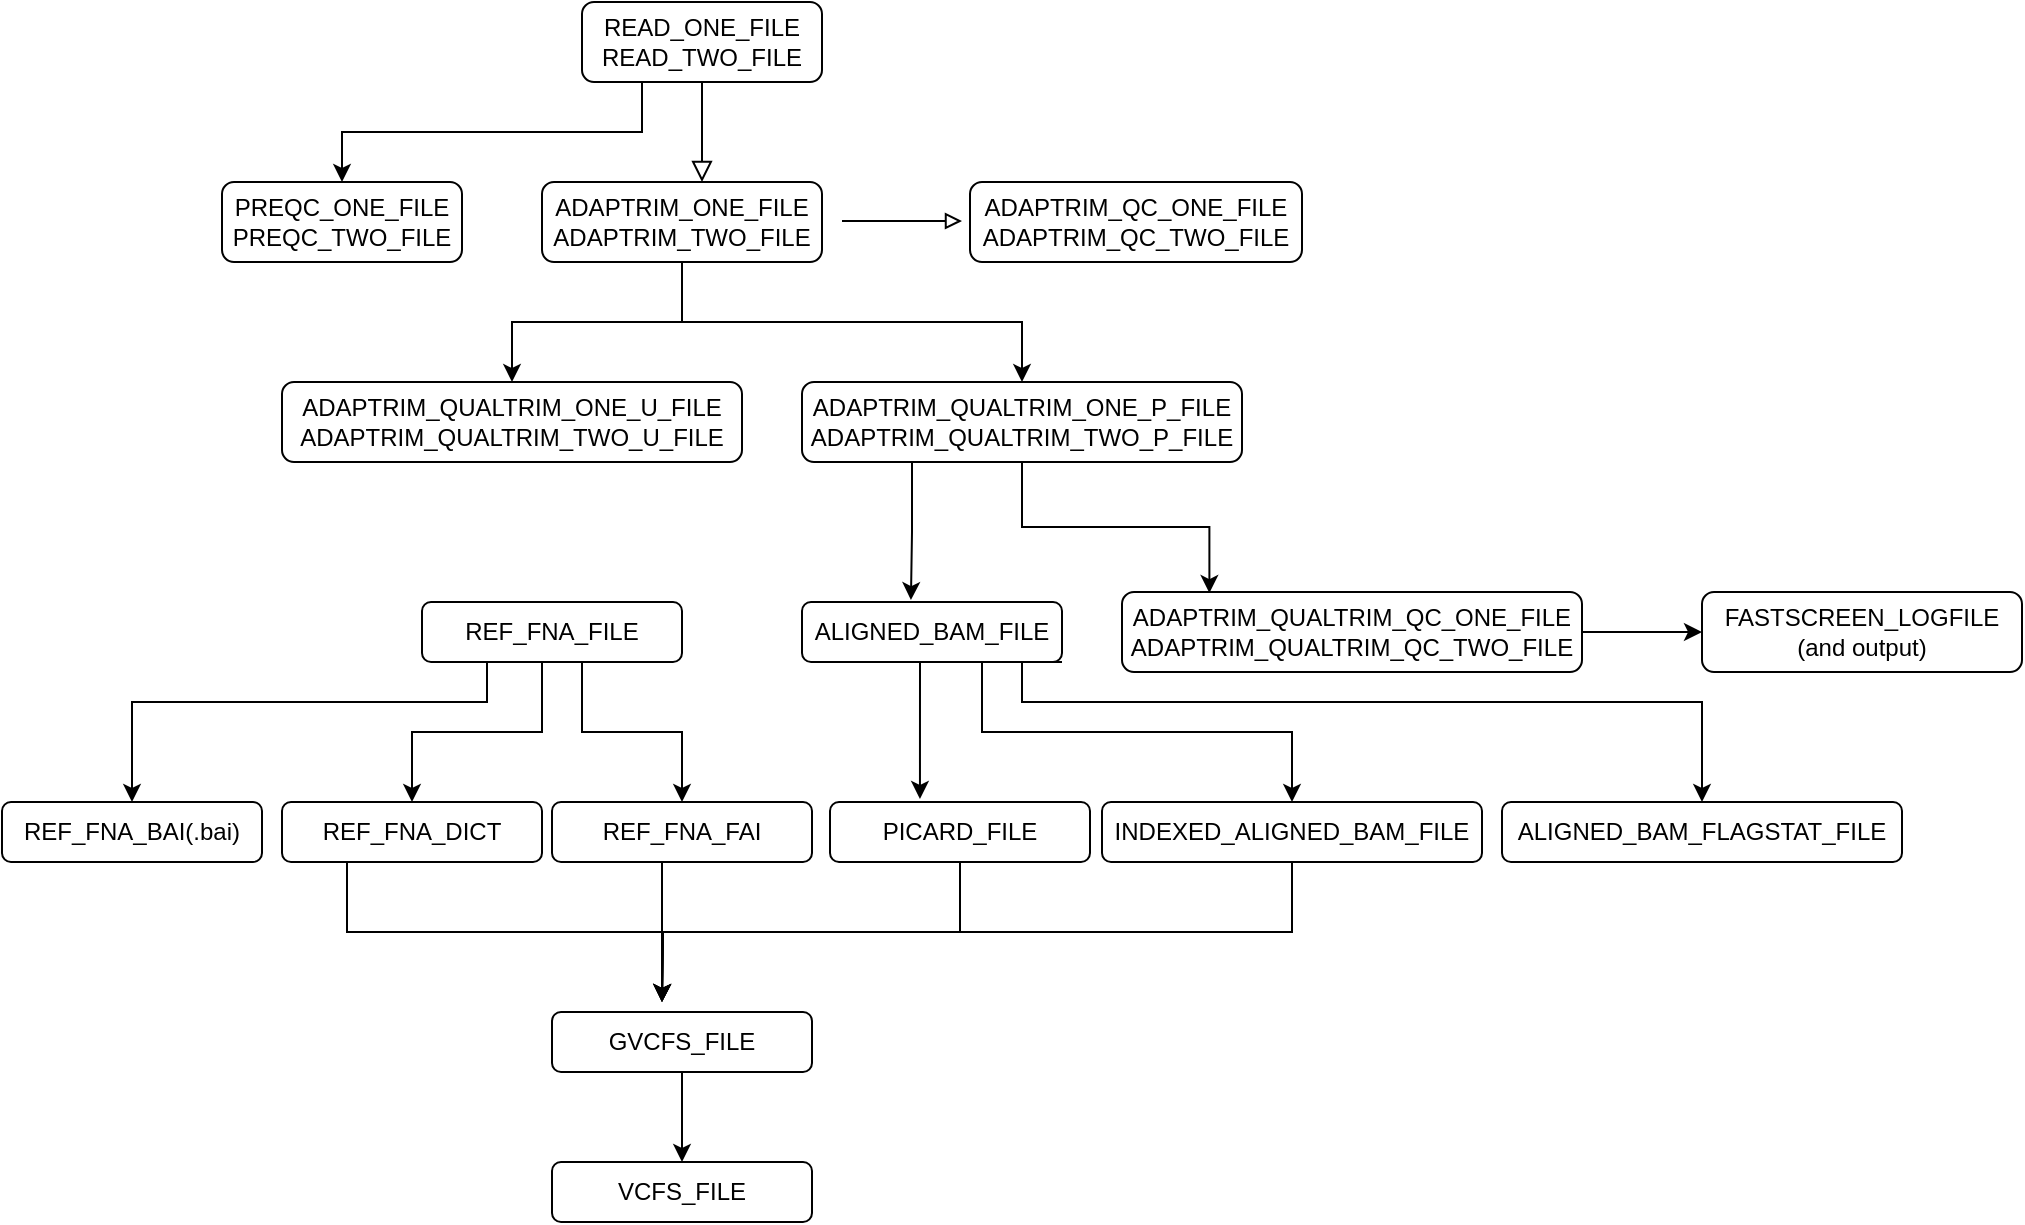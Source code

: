<mxfile version="21.7.4" type="github">
  <diagram id="C5RBs43oDa-KdzZeNtuy" name="Page-1">
    <mxGraphModel dx="2261" dy="754" grid="1" gridSize="10" guides="1" tooltips="1" connect="1" arrows="1" fold="1" page="1" pageScale="1" pageWidth="827" pageHeight="1169" math="0" shadow="0">
      <root>
        <mxCell id="WIyWlLk6GJQsqaUBKTNV-0" />
        <mxCell id="WIyWlLk6GJQsqaUBKTNV-1" parent="WIyWlLk6GJQsqaUBKTNV-0" />
        <mxCell id="WIyWlLk6GJQsqaUBKTNV-2" value="" style="rounded=0;html=1;jettySize=auto;orthogonalLoop=1;fontSize=11;endArrow=block;endFill=0;endSize=8;strokeWidth=1;shadow=0;labelBackgroundColor=none;edgeStyle=orthogonalEdgeStyle;" parent="WIyWlLk6GJQsqaUBKTNV-1" source="WIyWlLk6GJQsqaUBKTNV-3" edge="1">
          <mxGeometry relative="1" as="geometry">
            <mxPoint x="220" y="170" as="targetPoint" />
          </mxGeometry>
        </mxCell>
        <mxCell id="E_FX0O6t2X5vjsXRIca_-51" style="edgeStyle=orthogonalEdgeStyle;rounded=0;orthogonalLoop=1;jettySize=auto;html=1;exitX=0.25;exitY=1;exitDx=0;exitDy=0;" edge="1" parent="WIyWlLk6GJQsqaUBKTNV-1" source="WIyWlLk6GJQsqaUBKTNV-3" target="E_FX0O6t2X5vjsXRIca_-50">
          <mxGeometry relative="1" as="geometry" />
        </mxCell>
        <mxCell id="WIyWlLk6GJQsqaUBKTNV-3" value="READ_ONE_FILE READ_TWO_FILE" style="rounded=1;whiteSpace=wrap;html=1;fontSize=12;glass=0;strokeWidth=1;shadow=0;" parent="WIyWlLk6GJQsqaUBKTNV-1" vertex="1">
          <mxGeometry x="160" y="80" width="120" height="40" as="geometry" />
        </mxCell>
        <mxCell id="WIyWlLk6GJQsqaUBKTNV-7" value="ADAPTRIM_QC_ONE_FILE&lt;br&gt;ADAPTRIM_QC_TWO_FILE" style="rounded=1;whiteSpace=wrap;html=1;fontSize=12;glass=0;strokeWidth=1;shadow=0;" parent="WIyWlLk6GJQsqaUBKTNV-1" vertex="1">
          <mxGeometry x="354" y="170" width="166" height="40" as="geometry" />
        </mxCell>
        <mxCell id="E_FX0O6t2X5vjsXRIca_-56" style="edgeStyle=orthogonalEdgeStyle;rounded=0;orthogonalLoop=1;jettySize=auto;html=1;exitX=1;exitY=0.5;exitDx=0;exitDy=0;entryX=0;entryY=0.5;entryDx=0;entryDy=0;" edge="1" parent="WIyWlLk6GJQsqaUBKTNV-1" source="WIyWlLk6GJQsqaUBKTNV-11" target="E_FX0O6t2X5vjsXRIca_-55">
          <mxGeometry relative="1" as="geometry" />
        </mxCell>
        <mxCell id="WIyWlLk6GJQsqaUBKTNV-11" value="&lt;div&gt;ADAPTRIM_QUALTRIM_QC_ONE_FILE&lt;/div&gt;&lt;div&gt;ADAPTRIM_QUALTRIM_QC_TWO_FILE&lt;/div&gt;" style="rounded=1;whiteSpace=wrap;html=1;fontSize=12;glass=0;strokeWidth=1;shadow=0;" parent="WIyWlLk6GJQsqaUBKTNV-1" vertex="1">
          <mxGeometry x="430" y="375" width="230" height="40" as="geometry" />
        </mxCell>
        <mxCell id="WIyWlLk6GJQsqaUBKTNV-12" value="ADAPTRIM_QUALTRIM_ONE_U_FILE&lt;br style=&quot;border-color: var(--border-color);&quot;&gt;ADAPTRIM_QUALTRIM_TWO_U_FILE" style="rounded=1;whiteSpace=wrap;html=1;fontSize=12;glass=0;strokeWidth=1;shadow=0;" parent="WIyWlLk6GJQsqaUBKTNV-1" vertex="1">
          <mxGeometry x="10" y="270" width="230" height="40" as="geometry" />
        </mxCell>
        <mxCell id="E_FX0O6t2X5vjsXRIca_-14" style="edgeStyle=orthogonalEdgeStyle;rounded=0;orthogonalLoop=1;jettySize=auto;html=1;exitX=0.5;exitY=1;exitDx=0;exitDy=0;entryX=0.5;entryY=0;entryDx=0;entryDy=0;" edge="1" parent="WIyWlLk6GJQsqaUBKTNV-1" source="E_FX0O6t2X5vjsXRIca_-2" target="WIyWlLk6GJQsqaUBKTNV-12">
          <mxGeometry relative="1" as="geometry" />
        </mxCell>
        <mxCell id="E_FX0O6t2X5vjsXRIca_-15" style="edgeStyle=orthogonalEdgeStyle;rounded=0;orthogonalLoop=1;jettySize=auto;html=1;exitX=0.5;exitY=1;exitDx=0;exitDy=0;entryX=0.5;entryY=0;entryDx=0;entryDy=0;" edge="1" parent="WIyWlLk6GJQsqaUBKTNV-1" source="E_FX0O6t2X5vjsXRIca_-2" target="E_FX0O6t2X5vjsXRIca_-7">
          <mxGeometry relative="1" as="geometry" />
        </mxCell>
        <mxCell id="E_FX0O6t2X5vjsXRIca_-2" value="ADAPTRIM_ONE_FILE&lt;br style=&quot;border-color: var(--border-color);&quot;&gt;ADAPTRIM_TWO_FILE" style="rounded=1;whiteSpace=wrap;html=1;" vertex="1" parent="WIyWlLk6GJQsqaUBKTNV-1">
          <mxGeometry x="140" y="170" width="140" height="40" as="geometry" />
        </mxCell>
        <mxCell id="E_FX0O6t2X5vjsXRIca_-6" value="" style="endArrow=block;html=1;rounded=0;endFill=0;" edge="1" parent="WIyWlLk6GJQsqaUBKTNV-1">
          <mxGeometry width="50" height="50" relative="1" as="geometry">
            <mxPoint x="290" y="189.5" as="sourcePoint" />
            <mxPoint x="350" y="189.5" as="targetPoint" />
          </mxGeometry>
        </mxCell>
        <mxCell id="E_FX0O6t2X5vjsXRIca_-36" style="edgeStyle=orthogonalEdgeStyle;rounded=0;orthogonalLoop=1;jettySize=auto;html=1;exitX=0.25;exitY=1;exitDx=0;exitDy=0;entryX=0.419;entryY=-0.033;entryDx=0;entryDy=0;entryPerimeter=0;" edge="1" parent="WIyWlLk6GJQsqaUBKTNV-1" source="E_FX0O6t2X5vjsXRIca_-7" target="E_FX0O6t2X5vjsXRIca_-18">
          <mxGeometry relative="1" as="geometry" />
        </mxCell>
        <mxCell id="E_FX0O6t2X5vjsXRIca_-54" style="edgeStyle=orthogonalEdgeStyle;rounded=0;orthogonalLoop=1;jettySize=auto;html=1;exitX=0.5;exitY=1;exitDx=0;exitDy=0;entryX=0.19;entryY=0.013;entryDx=0;entryDy=0;entryPerimeter=0;" edge="1" parent="WIyWlLk6GJQsqaUBKTNV-1" source="E_FX0O6t2X5vjsXRIca_-7" target="WIyWlLk6GJQsqaUBKTNV-11">
          <mxGeometry relative="1" as="geometry" />
        </mxCell>
        <mxCell id="E_FX0O6t2X5vjsXRIca_-7" value="ADAPTRIM_QUALTRIM_ONE_P_FILE&lt;br&gt;ADAPTRIM_QUALTRIM_TWO_P_FILE" style="rounded=1;whiteSpace=wrap;html=1;fontSize=12;glass=0;strokeWidth=1;shadow=0;" vertex="1" parent="WIyWlLk6GJQsqaUBKTNV-1">
          <mxGeometry x="270" y="270" width="220" height="40" as="geometry" />
        </mxCell>
        <mxCell id="E_FX0O6t2X5vjsXRIca_-29" style="edgeStyle=orthogonalEdgeStyle;rounded=0;orthogonalLoop=1;jettySize=auto;html=1;exitX=0.5;exitY=1;exitDx=0;exitDy=0;entryX=0.346;entryY=-0.05;entryDx=0;entryDy=0;entryPerimeter=0;" edge="1" parent="WIyWlLk6GJQsqaUBKTNV-1" source="E_FX0O6t2X5vjsXRIca_-18" target="E_FX0O6t2X5vjsXRIca_-22">
          <mxGeometry relative="1" as="geometry">
            <Array as="points">
              <mxPoint x="329" y="410" />
            </Array>
          </mxGeometry>
        </mxCell>
        <mxCell id="E_FX0O6t2X5vjsXRIca_-33" style="edgeStyle=orthogonalEdgeStyle;rounded=0;orthogonalLoop=1;jettySize=auto;html=1;exitX=0.75;exitY=1;exitDx=0;exitDy=0;entryX=0.5;entryY=0;entryDx=0;entryDy=0;" edge="1" parent="WIyWlLk6GJQsqaUBKTNV-1" source="E_FX0O6t2X5vjsXRIca_-18" target="E_FX0O6t2X5vjsXRIca_-31">
          <mxGeometry relative="1" as="geometry">
            <Array as="points">
              <mxPoint x="360" y="410" />
              <mxPoint x="360" y="445" />
              <mxPoint x="515" y="445" />
            </Array>
          </mxGeometry>
        </mxCell>
        <mxCell id="E_FX0O6t2X5vjsXRIca_-53" style="edgeStyle=orthogonalEdgeStyle;rounded=0;orthogonalLoop=1;jettySize=auto;html=1;exitX=1;exitY=1;exitDx=0;exitDy=0;entryX=0.5;entryY=0;entryDx=0;entryDy=0;" edge="1" parent="WIyWlLk6GJQsqaUBKTNV-1" source="E_FX0O6t2X5vjsXRIca_-18" target="E_FX0O6t2X5vjsXRIca_-52">
          <mxGeometry relative="1" as="geometry">
            <Array as="points">
              <mxPoint x="380" y="410" />
              <mxPoint x="380" y="430" />
              <mxPoint x="720" y="430" />
            </Array>
          </mxGeometry>
        </mxCell>
        <mxCell id="E_FX0O6t2X5vjsXRIca_-18" value="ALIGNED_BAM_FILE" style="rounded=1;whiteSpace=wrap;html=1;fontSize=12;glass=0;strokeWidth=1;shadow=0;" vertex="1" parent="WIyWlLk6GJQsqaUBKTNV-1">
          <mxGeometry x="270" y="380" width="130" height="30" as="geometry" />
        </mxCell>
        <mxCell id="E_FX0O6t2X5vjsXRIca_-43" style="edgeStyle=orthogonalEdgeStyle;rounded=0;orthogonalLoop=1;jettySize=auto;html=1;exitX=0.5;exitY=1;exitDx=0;exitDy=0;" edge="1" parent="WIyWlLk6GJQsqaUBKTNV-1" source="E_FX0O6t2X5vjsXRIca_-22">
          <mxGeometry relative="1" as="geometry">
            <mxPoint x="200" y="580" as="targetPoint" />
          </mxGeometry>
        </mxCell>
        <mxCell id="E_FX0O6t2X5vjsXRIca_-22" value="PICARD_FILE" style="rounded=1;whiteSpace=wrap;html=1;fontSize=12;glass=0;strokeWidth=1;shadow=0;" vertex="1" parent="WIyWlLk6GJQsqaUBKTNV-1">
          <mxGeometry x="284" y="480" width="130" height="30" as="geometry" />
        </mxCell>
        <mxCell id="E_FX0O6t2X5vjsXRIca_-28" style="edgeStyle=orthogonalEdgeStyle;rounded=0;orthogonalLoop=1;jettySize=auto;html=1;entryX=0.5;entryY=0;entryDx=0;entryDy=0;" edge="1" parent="WIyWlLk6GJQsqaUBKTNV-1" source="E_FX0O6t2X5vjsXRIca_-23" target="E_FX0O6t2X5vjsXRIca_-25">
          <mxGeometry relative="1" as="geometry">
            <Array as="points">
              <mxPoint x="160" y="445" />
              <mxPoint x="210" y="445" />
            </Array>
          </mxGeometry>
        </mxCell>
        <mxCell id="E_FX0O6t2X5vjsXRIca_-34" style="edgeStyle=orthogonalEdgeStyle;rounded=0;orthogonalLoop=1;jettySize=auto;html=1;exitX=0.25;exitY=1;exitDx=0;exitDy=0;" edge="1" parent="WIyWlLk6GJQsqaUBKTNV-1" source="E_FX0O6t2X5vjsXRIca_-23" target="E_FX0O6t2X5vjsXRIca_-24">
          <mxGeometry relative="1" as="geometry">
            <Array as="points">
              <mxPoint x="140" y="410" />
              <mxPoint x="140" y="445" />
              <mxPoint x="75" y="445" />
            </Array>
          </mxGeometry>
        </mxCell>
        <mxCell id="E_FX0O6t2X5vjsXRIca_-49" style="edgeStyle=orthogonalEdgeStyle;rounded=0;orthogonalLoop=1;jettySize=auto;html=1;exitX=0.25;exitY=1;exitDx=0;exitDy=0;entryX=0.5;entryY=0;entryDx=0;entryDy=0;" edge="1" parent="WIyWlLk6GJQsqaUBKTNV-1" source="E_FX0O6t2X5vjsXRIca_-23" target="E_FX0O6t2X5vjsXRIca_-48">
          <mxGeometry relative="1" as="geometry">
            <Array as="points">
              <mxPoint x="113" y="430" />
              <mxPoint x="-65" y="430" />
            </Array>
          </mxGeometry>
        </mxCell>
        <mxCell id="E_FX0O6t2X5vjsXRIca_-23" value="REF_FNA_FILE" style="rounded=1;whiteSpace=wrap;html=1;fontSize=12;glass=0;strokeWidth=1;shadow=0;" vertex="1" parent="WIyWlLk6GJQsqaUBKTNV-1">
          <mxGeometry x="80" y="380" width="130" height="30" as="geometry" />
        </mxCell>
        <mxCell id="E_FX0O6t2X5vjsXRIca_-37" style="edgeStyle=orthogonalEdgeStyle;rounded=0;orthogonalLoop=1;jettySize=auto;html=1;exitX=0.25;exitY=1;exitDx=0;exitDy=0;" edge="1" parent="WIyWlLk6GJQsqaUBKTNV-1" source="E_FX0O6t2X5vjsXRIca_-24">
          <mxGeometry relative="1" as="geometry">
            <mxPoint x="200" y="580" as="targetPoint" />
          </mxGeometry>
        </mxCell>
        <mxCell id="E_FX0O6t2X5vjsXRIca_-24" value="REF_FNA_DICT" style="rounded=1;whiteSpace=wrap;html=1;fontSize=12;glass=0;strokeWidth=1;shadow=0;" vertex="1" parent="WIyWlLk6GJQsqaUBKTNV-1">
          <mxGeometry x="10" y="480" width="130" height="30" as="geometry" />
        </mxCell>
        <mxCell id="E_FX0O6t2X5vjsXRIca_-42" style="edgeStyle=orthogonalEdgeStyle;rounded=0;orthogonalLoop=1;jettySize=auto;html=1;exitX=0.5;exitY=1;exitDx=0;exitDy=0;" edge="1" parent="WIyWlLk6GJQsqaUBKTNV-1" source="E_FX0O6t2X5vjsXRIca_-25">
          <mxGeometry relative="1" as="geometry">
            <mxPoint x="200" y="580" as="targetPoint" />
            <Array as="points">
              <mxPoint x="200" y="510" />
            </Array>
          </mxGeometry>
        </mxCell>
        <mxCell id="E_FX0O6t2X5vjsXRIca_-25" value="REF_FNA_FAI" style="rounded=1;whiteSpace=wrap;html=1;fontSize=12;glass=0;strokeWidth=1;shadow=0;" vertex="1" parent="WIyWlLk6GJQsqaUBKTNV-1">
          <mxGeometry x="145" y="480" width="130" height="30" as="geometry" />
        </mxCell>
        <mxCell id="E_FX0O6t2X5vjsXRIca_-47" style="edgeStyle=orthogonalEdgeStyle;rounded=0;orthogonalLoop=1;jettySize=auto;html=1;exitX=0.5;exitY=1;exitDx=0;exitDy=0;entryX=0.5;entryY=0;entryDx=0;entryDy=0;" edge="1" parent="WIyWlLk6GJQsqaUBKTNV-1" source="E_FX0O6t2X5vjsXRIca_-30" target="E_FX0O6t2X5vjsXRIca_-46">
          <mxGeometry relative="1" as="geometry" />
        </mxCell>
        <mxCell id="E_FX0O6t2X5vjsXRIca_-30" value="GVCFS_FILE" style="rounded=1;whiteSpace=wrap;html=1;fontSize=12;glass=0;strokeWidth=1;shadow=0;" vertex="1" parent="WIyWlLk6GJQsqaUBKTNV-1">
          <mxGeometry x="145" y="585" width="130" height="30" as="geometry" />
        </mxCell>
        <mxCell id="E_FX0O6t2X5vjsXRIca_-44" style="edgeStyle=orthogonalEdgeStyle;rounded=0;orthogonalLoop=1;jettySize=auto;html=1;exitX=0.5;exitY=1;exitDx=0;exitDy=0;" edge="1" parent="WIyWlLk6GJQsqaUBKTNV-1" source="E_FX0O6t2X5vjsXRIca_-31">
          <mxGeometry relative="1" as="geometry">
            <mxPoint x="200" y="580" as="targetPoint" />
          </mxGeometry>
        </mxCell>
        <mxCell id="E_FX0O6t2X5vjsXRIca_-31" value="INDEXED_ALIGNED_BAM_FILE" style="rounded=1;whiteSpace=wrap;html=1;fontSize=12;glass=0;strokeWidth=1;shadow=0;" vertex="1" parent="WIyWlLk6GJQsqaUBKTNV-1">
          <mxGeometry x="420" y="480" width="190" height="30" as="geometry" />
        </mxCell>
        <mxCell id="E_FX0O6t2X5vjsXRIca_-46" value="VCFS_FILE" style="rounded=1;whiteSpace=wrap;html=1;fontSize=12;glass=0;strokeWidth=1;shadow=0;" vertex="1" parent="WIyWlLk6GJQsqaUBKTNV-1">
          <mxGeometry x="145" y="660" width="130" height="30" as="geometry" />
        </mxCell>
        <mxCell id="E_FX0O6t2X5vjsXRIca_-48" value="REF_FNA_BAI(.bai)" style="rounded=1;whiteSpace=wrap;html=1;fontSize=12;glass=0;strokeWidth=1;shadow=0;" vertex="1" parent="WIyWlLk6GJQsqaUBKTNV-1">
          <mxGeometry x="-130" y="480" width="130" height="30" as="geometry" />
        </mxCell>
        <mxCell id="E_FX0O6t2X5vjsXRIca_-50" value="PREQC_ONE_FILE PREQC_TWO_FILE" style="rounded=1;whiteSpace=wrap;html=1;fontSize=12;glass=0;strokeWidth=1;shadow=0;" vertex="1" parent="WIyWlLk6GJQsqaUBKTNV-1">
          <mxGeometry x="-20" y="170" width="120" height="40" as="geometry" />
        </mxCell>
        <mxCell id="E_FX0O6t2X5vjsXRIca_-52" value="ALIGNED_BAM_FLAGSTAT_FILE" style="rounded=1;whiteSpace=wrap;html=1;fontSize=12;glass=0;strokeWidth=1;shadow=0;" vertex="1" parent="WIyWlLk6GJQsqaUBKTNV-1">
          <mxGeometry x="620" y="480" width="200" height="30" as="geometry" />
        </mxCell>
        <mxCell id="E_FX0O6t2X5vjsXRIca_-55" value="FASTSCREEN_LOGFILE&lt;br&gt;(and output)" style="rounded=1;whiteSpace=wrap;html=1;fontSize=12;glass=0;strokeWidth=1;shadow=0;" vertex="1" parent="WIyWlLk6GJQsqaUBKTNV-1">
          <mxGeometry x="720" y="375" width="160" height="40" as="geometry" />
        </mxCell>
      </root>
    </mxGraphModel>
  </diagram>
</mxfile>
